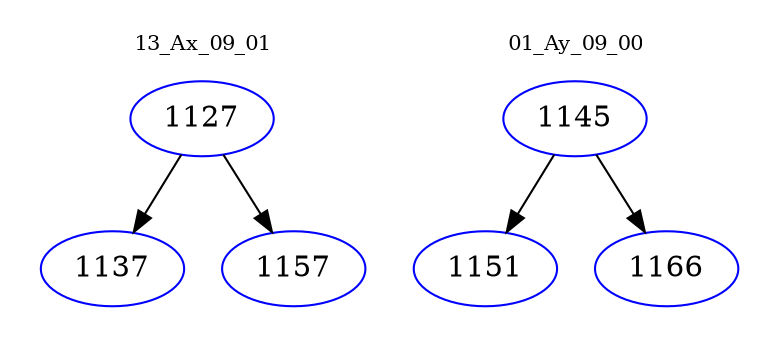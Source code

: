 digraph{
subgraph cluster_0 {
color = white
label = "13_Ax_09_01";
fontsize=10;
T0_1127 [label="1127", color="blue"]
T0_1127 -> T0_1137 [color="black"]
T0_1137 [label="1137", color="blue"]
T0_1127 -> T0_1157 [color="black"]
T0_1157 [label="1157", color="blue"]
}
subgraph cluster_1 {
color = white
label = "01_Ay_09_00";
fontsize=10;
T1_1145 [label="1145", color="blue"]
T1_1145 -> T1_1151 [color="black"]
T1_1151 [label="1151", color="blue"]
T1_1145 -> T1_1166 [color="black"]
T1_1166 [label="1166", color="blue"]
}
}
